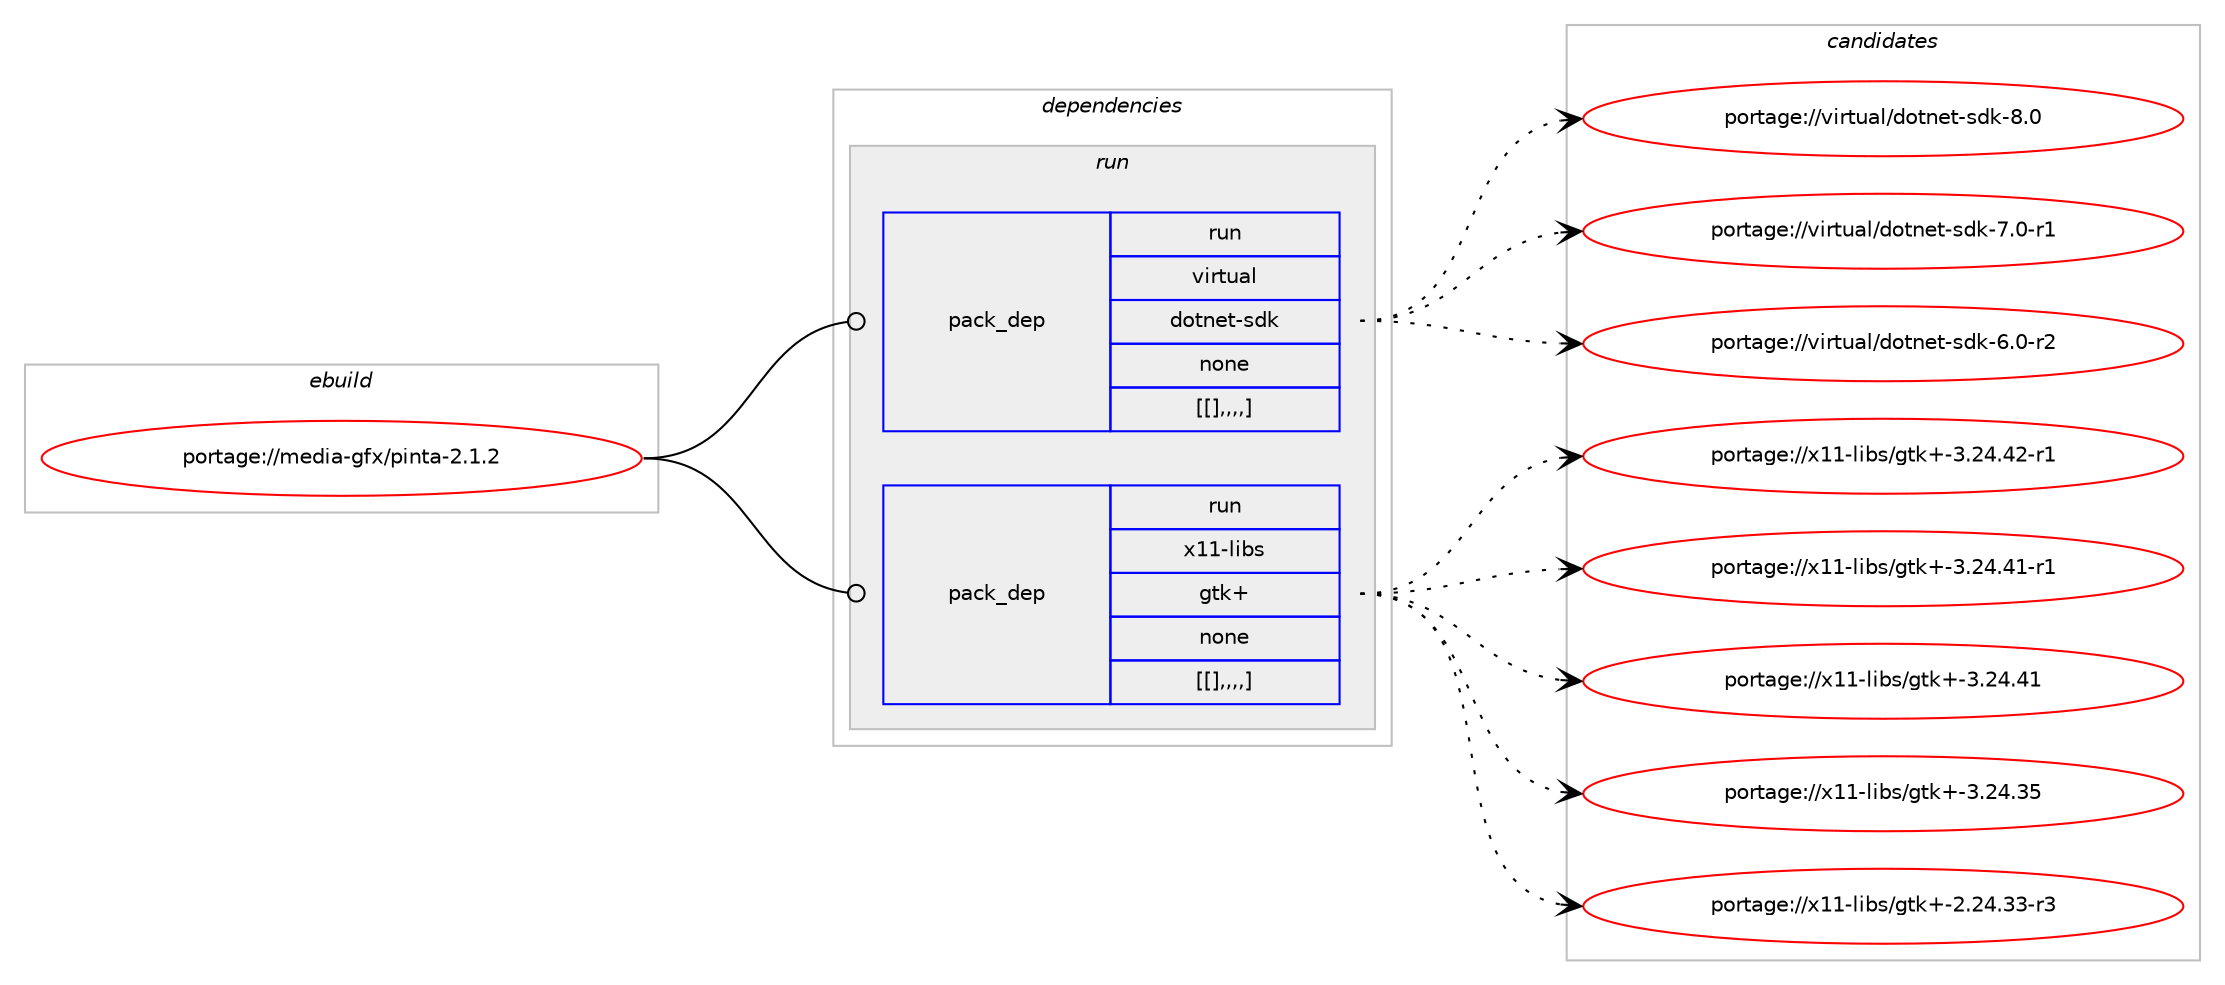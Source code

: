 digraph prolog {

# *************
# Graph options
# *************

newrank=true;
concentrate=true;
compound=true;
graph [rankdir=LR,fontname=Helvetica,fontsize=10,ranksep=1.5];#, ranksep=2.5, nodesep=0.2];
edge  [arrowhead=vee];
node  [fontname=Helvetica,fontsize=10];

# **********
# The ebuild
# **********

subgraph cluster_leftcol {
color=gray;
label=<<i>ebuild</i>>;
id [label="portage://media-gfx/pinta-2.1.2", color=red, width=4, href="../media-gfx/pinta-2.1.2.svg"];
}

# ****************
# The dependencies
# ****************

subgraph cluster_midcol {
color=gray;
label=<<i>dependencies</i>>;
subgraph cluster_compile {
fillcolor="#eeeeee";
style=filled;
label=<<i>compile</i>>;
}
subgraph cluster_compileandrun {
fillcolor="#eeeeee";
style=filled;
label=<<i>compile and run</i>>;
}
subgraph cluster_run {
fillcolor="#eeeeee";
style=filled;
label=<<i>run</i>>;
subgraph pack229133 {
dependency308741 [label=<<TABLE BORDER="0" CELLBORDER="1" CELLSPACING="0" CELLPADDING="4" WIDTH="220"><TR><TD ROWSPAN="6" CELLPADDING="30">pack_dep</TD></TR><TR><TD WIDTH="110">run</TD></TR><TR><TD>virtual</TD></TR><TR><TD>dotnet-sdk</TD></TR><TR><TD>none</TD></TR><TR><TD>[[],,,,]</TD></TR></TABLE>>, shape=none, color=blue];
}
id:e -> dependency308741:w [weight=20,style="solid",arrowhead="odot"];
subgraph pack229134 {
dependency308742 [label=<<TABLE BORDER="0" CELLBORDER="1" CELLSPACING="0" CELLPADDING="4" WIDTH="220"><TR><TD ROWSPAN="6" CELLPADDING="30">pack_dep</TD></TR><TR><TD WIDTH="110">run</TD></TR><TR><TD>x11-libs</TD></TR><TR><TD>gtk+</TD></TR><TR><TD>none</TD></TR><TR><TD>[[],,,,]</TD></TR></TABLE>>, shape=none, color=blue];
}
id:e -> dependency308742:w [weight=20,style="solid",arrowhead="odot"];
}
}

# **************
# The candidates
# **************

subgraph cluster_choices {
rank=same;
color=gray;
label=<<i>candidates</i>>;

subgraph choice229133 {
color=black;
nodesep=1;
choice11810511411611797108471001111161101011164511510010745564648 [label="portage://virtual/dotnet-sdk-8.0", color=red, width=4,href="../virtual/dotnet-sdk-8.0.svg"];
choice118105114116117971084710011111611010111645115100107455546484511449 [label="portage://virtual/dotnet-sdk-7.0-r1", color=red, width=4,href="../virtual/dotnet-sdk-7.0-r1.svg"];
choice118105114116117971084710011111611010111645115100107455446484511450 [label="portage://virtual/dotnet-sdk-6.0-r2", color=red, width=4,href="../virtual/dotnet-sdk-6.0-r2.svg"];
dependency308741:e -> choice11810511411611797108471001111161101011164511510010745564648:w [style=dotted,weight="100"];
dependency308741:e -> choice118105114116117971084710011111611010111645115100107455546484511449:w [style=dotted,weight="100"];
dependency308741:e -> choice118105114116117971084710011111611010111645115100107455446484511450:w [style=dotted,weight="100"];
}
subgraph choice229134 {
color=black;
nodesep=1;
choice12049494510810598115471031161074345514650524652504511449 [label="portage://x11-libs/gtk+-3.24.42-r1", color=red, width=4,href="../x11-libs/gtk+-3.24.42-r1.svg"];
choice12049494510810598115471031161074345514650524652494511449 [label="portage://x11-libs/gtk+-3.24.41-r1", color=red, width=4,href="../x11-libs/gtk+-3.24.41-r1.svg"];
choice1204949451081059811547103116107434551465052465249 [label="portage://x11-libs/gtk+-3.24.41", color=red, width=4,href="../x11-libs/gtk+-3.24.41.svg"];
choice1204949451081059811547103116107434551465052465153 [label="portage://x11-libs/gtk+-3.24.35", color=red, width=4,href="../x11-libs/gtk+-3.24.35.svg"];
choice12049494510810598115471031161074345504650524651514511451 [label="portage://x11-libs/gtk+-2.24.33-r3", color=red, width=4,href="../x11-libs/gtk+-2.24.33-r3.svg"];
dependency308742:e -> choice12049494510810598115471031161074345514650524652504511449:w [style=dotted,weight="100"];
dependency308742:e -> choice12049494510810598115471031161074345514650524652494511449:w [style=dotted,weight="100"];
dependency308742:e -> choice1204949451081059811547103116107434551465052465249:w [style=dotted,weight="100"];
dependency308742:e -> choice1204949451081059811547103116107434551465052465153:w [style=dotted,weight="100"];
dependency308742:e -> choice12049494510810598115471031161074345504650524651514511451:w [style=dotted,weight="100"];
}
}

}
